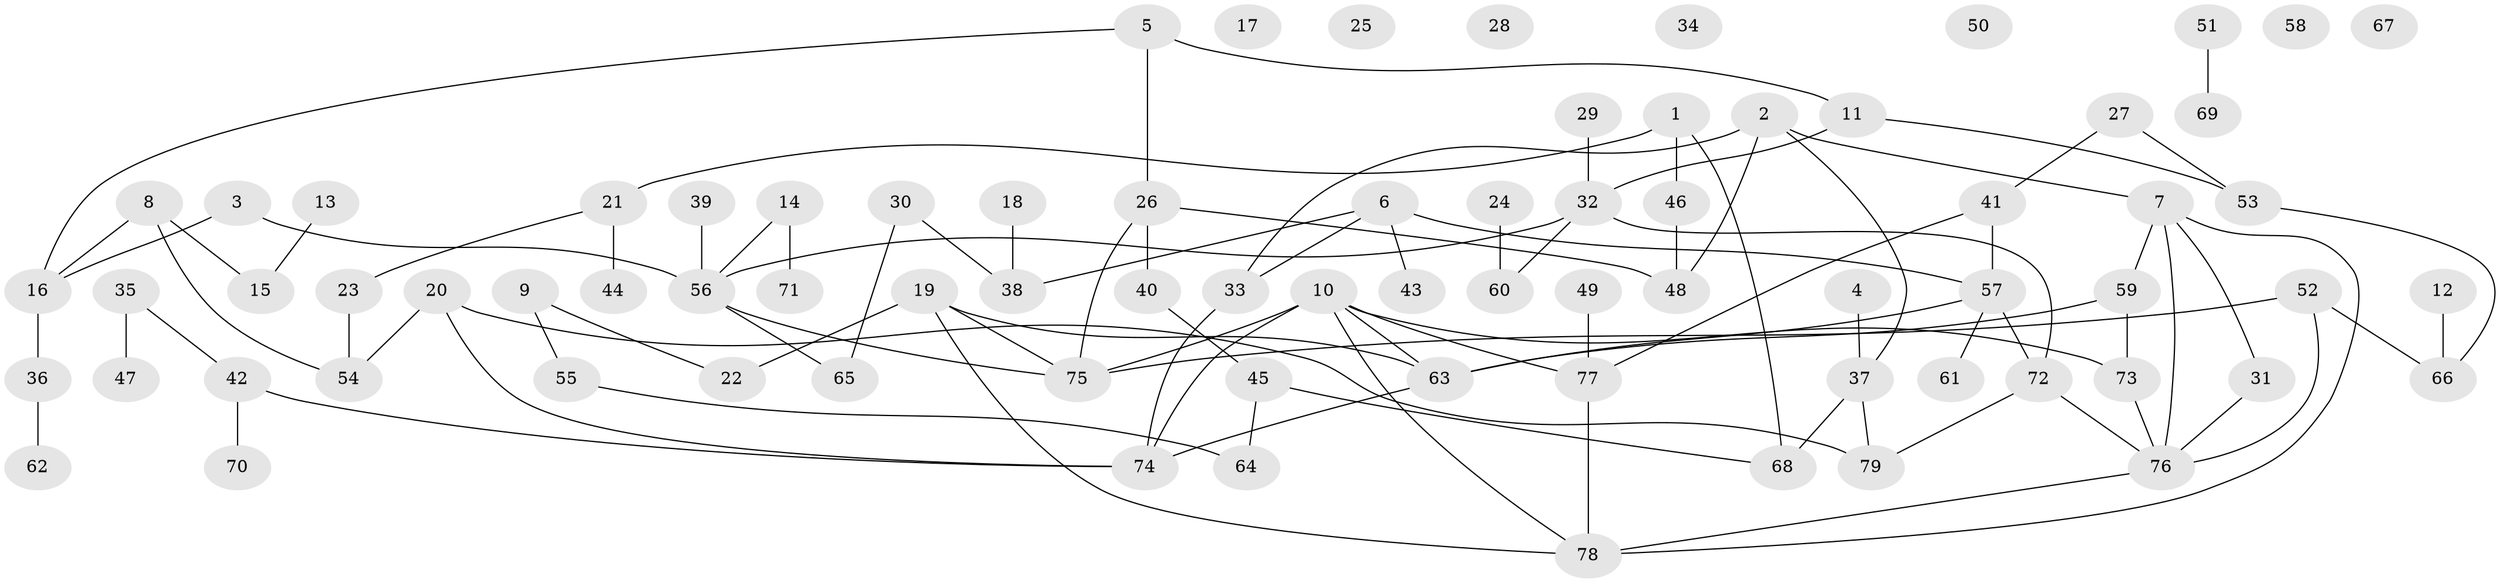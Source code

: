 // coarse degree distribution, {1: 0.3548387096774194, 0: 0.25806451612903225, 4: 0.0967741935483871, 2: 0.16129032258064516, 13: 0.03225806451612903, 3: 0.03225806451612903, 5: 0.03225806451612903, 6: 0.03225806451612903}
// Generated by graph-tools (version 1.1) at 2025/42/03/04/25 21:42:40]
// undirected, 79 vertices, 98 edges
graph export_dot {
graph [start="1"]
  node [color=gray90,style=filled];
  1;
  2;
  3;
  4;
  5;
  6;
  7;
  8;
  9;
  10;
  11;
  12;
  13;
  14;
  15;
  16;
  17;
  18;
  19;
  20;
  21;
  22;
  23;
  24;
  25;
  26;
  27;
  28;
  29;
  30;
  31;
  32;
  33;
  34;
  35;
  36;
  37;
  38;
  39;
  40;
  41;
  42;
  43;
  44;
  45;
  46;
  47;
  48;
  49;
  50;
  51;
  52;
  53;
  54;
  55;
  56;
  57;
  58;
  59;
  60;
  61;
  62;
  63;
  64;
  65;
  66;
  67;
  68;
  69;
  70;
  71;
  72;
  73;
  74;
  75;
  76;
  77;
  78;
  79;
  1 -- 21;
  1 -- 46;
  1 -- 68;
  2 -- 7;
  2 -- 33;
  2 -- 37;
  2 -- 48;
  3 -- 16;
  3 -- 56;
  4 -- 37;
  5 -- 11;
  5 -- 16;
  5 -- 26;
  6 -- 33;
  6 -- 38;
  6 -- 43;
  6 -- 57;
  7 -- 31;
  7 -- 59;
  7 -- 76;
  7 -- 78;
  8 -- 15;
  8 -- 16;
  8 -- 54;
  9 -- 22;
  9 -- 55;
  10 -- 63;
  10 -- 73;
  10 -- 74;
  10 -- 75;
  10 -- 77;
  10 -- 78;
  11 -- 32;
  11 -- 53;
  12 -- 66;
  13 -- 15;
  14 -- 56;
  14 -- 71;
  16 -- 36;
  18 -- 38;
  19 -- 22;
  19 -- 63;
  19 -- 75;
  19 -- 78;
  20 -- 54;
  20 -- 74;
  20 -- 79;
  21 -- 23;
  21 -- 44;
  23 -- 54;
  24 -- 60;
  26 -- 40;
  26 -- 48;
  26 -- 75;
  27 -- 41;
  27 -- 53;
  29 -- 32;
  30 -- 38;
  30 -- 65;
  31 -- 76;
  32 -- 56;
  32 -- 60;
  32 -- 72;
  33 -- 74;
  35 -- 42;
  35 -- 47;
  36 -- 62;
  37 -- 68;
  37 -- 79;
  39 -- 56;
  40 -- 45;
  41 -- 57;
  41 -- 77;
  42 -- 70;
  42 -- 74;
  45 -- 64;
  45 -- 68;
  46 -- 48;
  49 -- 77;
  51 -- 69;
  52 -- 66;
  52 -- 75;
  52 -- 76;
  53 -- 66;
  55 -- 64;
  56 -- 65;
  56 -- 75;
  57 -- 61;
  57 -- 63;
  57 -- 72;
  59 -- 63;
  59 -- 73;
  63 -- 74;
  72 -- 76;
  72 -- 79;
  73 -- 76;
  76 -- 78;
  77 -- 78;
}
